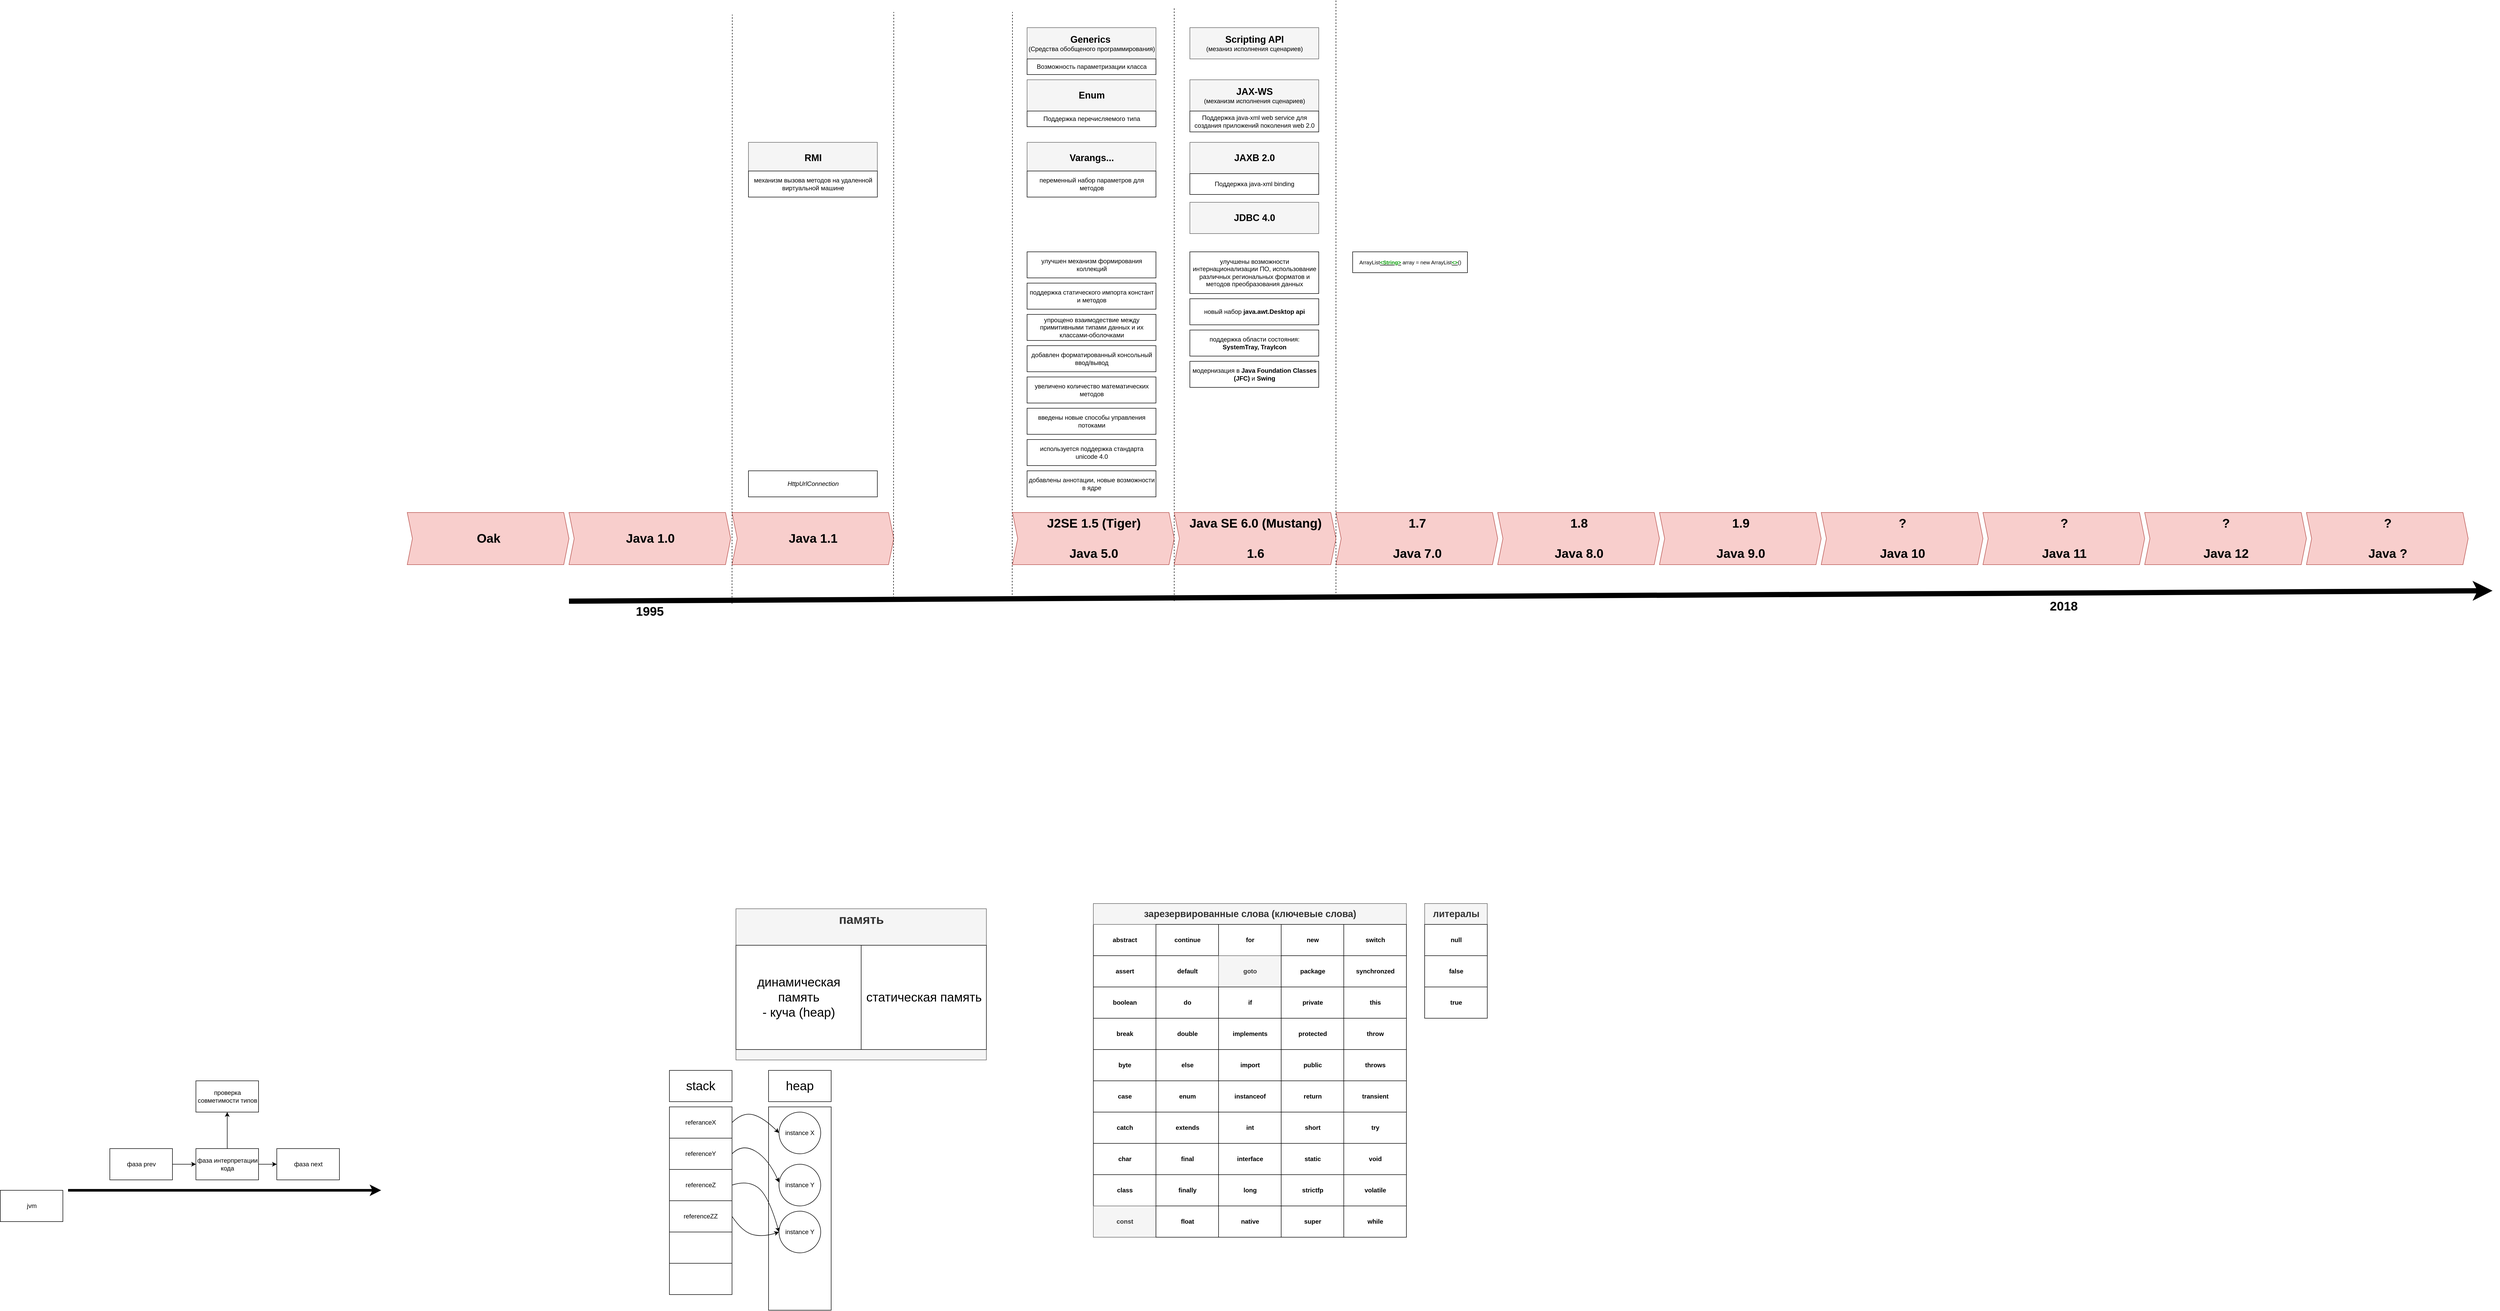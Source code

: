 <mxfile version="10.5.9" type="github"><diagram id="8mum04btYq3lRcXDiM72" name="Page-1"><mxGraphModel dx="9836" dy="5000" grid="1" gridSize="10" guides="1" tooltips="1" connect="1" arrows="1" fold="1" page="1" pageScale="1" pageWidth="1100" pageHeight="850" math="0" shadow="0"><root><mxCell id="0"/><mxCell id="1" parent="0"/><mxCell id="5FjecmDi3CrGirXXyPvW-1" value="&lt;font style=&quot;font-size: 18px&quot;&gt;&lt;b&gt;Generics&lt;/b&gt;&amp;nbsp;&lt;/font&gt;&lt;div&gt;(Средства обобщеного программирования)&lt;/div&gt;" style="rounded=0;whiteSpace=wrap;html=1;fontSize=12;fillColor=#f5f5f5;strokeColor=#666666;" vertex="1" parent="1"><mxGeometry x="-1123.5" y="-1450" width="247" height="60" as="geometry"/></mxCell><mxCell id="5FjecmDi3CrGirXXyPvW-2" value="Java 1.0" style="html=1;shadow=0;dashed=0;align=center;verticalAlign=middle;shape=mxgraph.arrows2.arrow;dy=0;dx=10;notch=10;fontSize=24;fillColor=#f8cecc;strokeColor=#b85450;fontStyle=1" vertex="1" parent="1"><mxGeometry x="-2001.5" y="-520" width="310" height="100" as="geometry"/></mxCell><mxCell id="5FjecmDi3CrGirXXyPvW-3" value="1.7&lt;div&gt;&lt;font style=&quot;font-size: 24px&quot;&gt;&lt;br&gt;&lt;/font&gt;&lt;/div&gt;&lt;div&gt;&lt;font style=&quot;font-size: 24px&quot;&gt;Java 7.0&lt;/font&gt;&lt;/div&gt;" style="html=1;shadow=0;dashed=0;align=center;verticalAlign=middle;shape=mxgraph.arrows2.arrow;dy=0;dx=10;notch=10;fontSize=24;fillColor=#f8cecc;strokeColor=#b85450;fontStyle=1" vertex="1" parent="1"><mxGeometry x="-531.5" y="-520" width="310" height="100" as="geometry"/></mxCell><mxCell id="5FjecmDi3CrGirXXyPvW-4" value="1.8&lt;div&gt;&lt;font style=&quot;font-size: 24px&quot;&gt;&lt;br&gt;&lt;/font&gt;&lt;/div&gt;&lt;div&gt;&lt;font style=&quot;font-size: 24px&quot;&gt;Java 8.0&lt;/font&gt;&lt;/div&gt;" style="html=1;shadow=0;dashed=0;align=center;verticalAlign=middle;shape=mxgraph.arrows2.arrow;dy=0;dx=10;notch=10;fontSize=24;fillColor=#f8cecc;strokeColor=#b85450;fontStyle=1" vertex="1" parent="1"><mxGeometry x="-221.5" y="-520" width="310" height="100" as="geometry"/></mxCell><mxCell id="5FjecmDi3CrGirXXyPvW-5" value="1.9&lt;div&gt;&lt;font style=&quot;font-size: 24px&quot;&gt;&lt;br&gt;&lt;/font&gt;&lt;/div&gt;&lt;div&gt;&lt;font style=&quot;font-size: 24px&quot;&gt;Java 9.0&lt;/font&gt;&lt;/div&gt;" style="html=1;shadow=0;dashed=0;align=center;verticalAlign=middle;shape=mxgraph.arrows2.arrow;dy=0;dx=10;notch=10;fontSize=24;fillColor=#f8cecc;strokeColor=#b85450;fontStyle=1" vertex="1" parent="1"><mxGeometry x="88.5" y="-520" width="310" height="100" as="geometry"/></mxCell><mxCell id="5FjecmDi3CrGirXXyPvW-6" value="&lt;span style=&quot;font-size: 10px&quot;&gt;ArrayList&lt;u&gt;&lt;b&gt;&lt;font color=&quot;#009900&quot;&gt;&amp;lt;String&amp;gt;&lt;/font&gt;&lt;/b&gt;&lt;/u&gt; array = new ArrayList&lt;u&gt;&lt;b&gt;&lt;font color=&quot;#009900&quot;&gt;&amp;lt;&amp;gt;&lt;/font&gt;&lt;/b&gt;&lt;/u&gt;()&lt;/span&gt;" style="rounded=0;whiteSpace=wrap;html=1;fontSize=6;fillColor=#ffffff;strokeColor=#000000;" vertex="1" parent="1"><mxGeometry x="-499.5" y="-1020" width="220" height="40" as="geometry"/></mxCell><mxCell id="5FjecmDi3CrGirXXyPvW-7" value="&lt;div&gt;?&lt;/div&gt;&lt;div&gt;&lt;font style=&quot;font-size: 24px&quot;&gt;&lt;br&gt;&lt;/font&gt;&lt;/div&gt;&lt;div&gt;&lt;font style=&quot;font-size: 24px&quot;&gt;Java 10&lt;/font&gt;&lt;/div&gt;" style="html=1;shadow=0;dashed=0;align=center;verticalAlign=middle;shape=mxgraph.arrows2.arrow;dy=0;dx=10;notch=10;fontSize=24;fillColor=#f8cecc;strokeColor=#b85450;fontStyle=1" vertex="1" parent="1"><mxGeometry x="398.5" y="-520" width="310" height="100" as="geometry"/></mxCell><mxCell id="5FjecmDi3CrGirXXyPvW-8" value="&lt;div&gt;?&lt;/div&gt;&lt;div&gt;&lt;font style=&quot;font-size: 24px&quot;&gt;&lt;br&gt;&lt;/font&gt;&lt;/div&gt;&lt;div&gt;&lt;font style=&quot;font-size: 24px&quot;&gt;Java 11&lt;/font&gt;&lt;/div&gt;" style="html=1;shadow=0;dashed=0;align=center;verticalAlign=middle;shape=mxgraph.arrows2.arrow;dy=0;dx=10;notch=10;fontSize=24;fillColor=#f8cecc;strokeColor=#b85450;fontStyle=1" vertex="1" parent="1"><mxGeometry x="708.5" y="-520" width="310" height="100" as="geometry"/></mxCell><mxCell id="5FjecmDi3CrGirXXyPvW-9" value="&lt;div&gt;?&lt;/div&gt;&lt;div&gt;&lt;font style=&quot;font-size: 24px&quot;&gt;&lt;br&gt;&lt;/font&gt;&lt;/div&gt;&lt;div&gt;&lt;font style=&quot;font-size: 24px&quot;&gt;Java 12&lt;/font&gt;&lt;/div&gt;" style="html=1;shadow=0;dashed=0;align=center;verticalAlign=middle;shape=mxgraph.arrows2.arrow;dy=0;dx=10;notch=10;fontSize=24;fillColor=#f8cecc;strokeColor=#b85450;fontStyle=1" vertex="1" parent="1"><mxGeometry x="1018.5" y="-520" width="310" height="100" as="geometry"/></mxCell><mxCell id="5FjecmDi3CrGirXXyPvW-10" value="" style="endArrow=classic;html=1;strokeWidth=10;" edge="1" parent="1"><mxGeometry width="50" height="50" relative="1" as="geometry"><mxPoint x="-2001.5" y="-350" as="sourcePoint"/><mxPoint x="1685.167" y="-370" as="targetPoint"/></mxGeometry></mxCell><mxCell id="5FjecmDi3CrGirXXyPvW-11" value="Oak" style="html=1;shadow=0;dashed=0;align=center;verticalAlign=middle;shape=mxgraph.arrows2.arrow;dy=0;dx=10;notch=10;fontSize=24;fillColor=#f8cecc;strokeColor=#b85450;fontStyle=1" vertex="1" parent="1"><mxGeometry x="-2311.5" y="-520" width="310" height="100" as="geometry"/></mxCell><mxCell id="5FjecmDi3CrGirXXyPvW-12" value="1995" style="text;html=1;strokeColor=none;fillColor=none;align=center;verticalAlign=middle;whiteSpace=wrap;rounded=0;fontSize=24;fontStyle=1" vertex="1" parent="1"><mxGeometry x="-1884" y="-350" width="75" height="40" as="geometry"/></mxCell><mxCell id="5FjecmDi3CrGirXXyPvW-13" value="2018" style="text;html=1;strokeColor=none;fillColor=none;align=center;verticalAlign=middle;whiteSpace=wrap;rounded=0;fontSize=24;fontStyle=1" vertex="1" parent="1"><mxGeometry x="826.034" y="-360" width="75" height="40" as="geometry"/></mxCell><mxCell id="5FjecmDi3CrGirXXyPvW-14" value="&lt;div&gt;?&lt;/div&gt;&lt;div&gt;&lt;font style=&quot;font-size: 24px&quot;&gt;&lt;br&gt;&lt;/font&gt;&lt;/div&gt;&lt;div&gt;&lt;font style=&quot;font-size: 24px&quot;&gt;Java ?&lt;/font&gt;&lt;/div&gt;" style="html=1;shadow=0;dashed=0;align=center;verticalAlign=middle;shape=mxgraph.arrows2.arrow;dy=0;dx=10;notch=10;fontSize=24;fillColor=#f8cecc;strokeColor=#b85450;fontStyle=1" vertex="1" parent="1"><mxGeometry x="1328.5" y="-520" width="310" height="100" as="geometry"/></mxCell><mxCell id="5FjecmDi3CrGirXXyPvW-15" value="память" style="rounded=0;whiteSpace=wrap;html=1;fontSize=24;verticalAlign=top;fillColor=#f5f5f5;strokeColor=#666666;fontColor=#333333;fontStyle=1" vertex="1" parent="1"><mxGeometry x="-1681.5" y="240" width="480" height="290" as="geometry"/></mxCell><mxCell id="5FjecmDi3CrGirXXyPvW-16" value="динамическая память&lt;br&gt;- куча (heap)&lt;br&gt;" style="rounded=0;whiteSpace=wrap;html=1;fontSize=24;" vertex="1" parent="1"><mxGeometry x="-1681.5" y="310" width="240" height="200" as="geometry"/></mxCell><mxCell id="5FjecmDi3CrGirXXyPvW-17" value="статическая память" style="rounded=0;whiteSpace=wrap;html=1;fontSize=24;" vertex="1" parent="1"><mxGeometry x="-1441.5" y="310" width="240" height="200" as="geometry"/></mxCell><mxCell id="5FjecmDi3CrGirXXyPvW-18" value="heap" style="rounded=0;whiteSpace=wrap;html=1;fontSize=24;" vertex="1" parent="1"><mxGeometry x="-1619" y="550" width="120" height="60" as="geometry"/></mxCell><mxCell id="5FjecmDi3CrGirXXyPvW-19" value="stack" style="rounded=0;whiteSpace=wrap;html=1;fontSize=24;" vertex="1" parent="1"><mxGeometry x="-1809" y="550" width="120" height="60" as="geometry"/></mxCell><mxCell id="5FjecmDi3CrGirXXyPvW-20" value="referanceX" style="rounded=0;whiteSpace=wrap;html=1;fontSize=12;" vertex="1" parent="1"><mxGeometry x="-1809" y="620" width="120" height="60" as="geometry"/></mxCell><mxCell id="5FjecmDi3CrGirXXyPvW-21" value="referenceY" style="rounded=0;whiteSpace=wrap;html=1;fontSize=12;" vertex="1" parent="1"><mxGeometry x="-1809" y="680" width="120" height="60" as="geometry"/></mxCell><mxCell id="5FjecmDi3CrGirXXyPvW-22" value="referenceZ" style="rounded=0;whiteSpace=wrap;html=1;fontSize=12;" vertex="1" parent="1"><mxGeometry x="-1809" y="740" width="120" height="60" as="geometry"/></mxCell><mxCell id="5FjecmDi3CrGirXXyPvW-23" value="referenceZZ" style="rounded=0;whiteSpace=wrap;html=1;fontSize=12;" vertex="1" parent="1"><mxGeometry x="-1809" y="800" width="120" height="60" as="geometry"/></mxCell><mxCell id="5FjecmDi3CrGirXXyPvW-24" value="" style="rounded=0;whiteSpace=wrap;html=1;fontSize=12;" vertex="1" parent="1"><mxGeometry x="-1809" y="860" width="120" height="60" as="geometry"/></mxCell><mxCell id="5FjecmDi3CrGirXXyPvW-25" value="" style="rounded=0;whiteSpace=wrap;html=1;fontSize=24;" vertex="1" parent="1"><mxGeometry x="-1619" y="620" width="120" height="390" as="geometry"/></mxCell><mxCell id="5FjecmDi3CrGirXXyPvW-26" value="instance X" style="ellipse;whiteSpace=wrap;html=1;aspect=fixed;fontSize=12;" vertex="1" parent="1"><mxGeometry x="-1599" y="630" width="80" height="80" as="geometry"/></mxCell><mxCell id="5FjecmDi3CrGirXXyPvW-27" value="" style="curved=1;endArrow=classic;html=1;strokeWidth=1;fontSize=12;exitX=1;exitY=0.5;entryX=0;entryY=0.5;" edge="1" parent="1" source="5FjecmDi3CrGirXXyPvW-20" target="5FjecmDi3CrGirXXyPvW-26"><mxGeometry width="50" height="50" relative="1" as="geometry"><mxPoint x="-1919" y="700" as="sourcePoint"/><mxPoint x="-1869" y="650" as="targetPoint"/><Array as="points"><mxPoint x="-1669" y="630"/><mxPoint x="-1629" y="640"/></Array></mxGeometry></mxCell><mxCell id="5FjecmDi3CrGirXXyPvW-28" value="instance Y" style="ellipse;whiteSpace=wrap;html=1;aspect=fixed;fontSize=12;" vertex="1" parent="1"><mxGeometry x="-1599" y="730" width="80" height="80" as="geometry"/></mxCell><mxCell id="5FjecmDi3CrGirXXyPvW-29" value="" style="curved=1;endArrow=classic;html=1;strokeWidth=1;fontSize=12;entryX=0.001;entryY=0.435;exitX=1;exitY=0.5;entryPerimeter=0;" edge="1" parent="1" source="5FjecmDi3CrGirXXyPvW-21" target="5FjecmDi3CrGirXXyPvW-28"><mxGeometry width="50" height="50" relative="1" as="geometry"><mxPoint x="-1678.952" y="730" as="sourcePoint"/><mxPoint x="-1588.952" y="750" as="targetPoint"/><Array as="points"><mxPoint x="-1669" y="690"/><mxPoint x="-1619" y="720"/></Array></mxGeometry></mxCell><mxCell id="5FjecmDi3CrGirXXyPvW-30" value="instance Y" style="ellipse;whiteSpace=wrap;html=1;aspect=fixed;fontSize=12;" vertex="1" parent="1"><mxGeometry x="-1599" y="820" width="80" height="80" as="geometry"/></mxCell><mxCell id="5FjecmDi3CrGirXXyPvW-31" value="" style="curved=1;endArrow=classic;html=1;strokeWidth=1;fontSize=12;entryX=0;entryY=0.5;exitX=1;exitY=0.5;" edge="1" parent="1" source="5FjecmDi3CrGirXXyPvW-22" target="5FjecmDi3CrGirXXyPvW-30"><mxGeometry width="50" height="50" relative="1" as="geometry"><mxPoint x="-1679" y="810" as="sourcePoint"/><mxPoint x="-1589" y="864.667" as="targetPoint"/><Array as="points"><mxPoint x="-1659" y="760"/><mxPoint x="-1619" y="790"/></Array></mxGeometry></mxCell><mxCell id="5FjecmDi3CrGirXXyPvW-32" value="" style="rounded=0;whiteSpace=wrap;html=1;fontSize=12;" vertex="1" parent="1"><mxGeometry x="-1809" y="920" width="120" height="60" as="geometry"/></mxCell><mxCell id="5FjecmDi3CrGirXXyPvW-33" value="" style="curved=1;endArrow=classic;html=1;strokeWidth=1;fontSize=12;entryX=0;entryY=0.5;exitX=1;exitY=0.5;" edge="1" parent="1" source="5FjecmDi3CrGirXXyPvW-23" target="5FjecmDi3CrGirXXyPvW-30"><mxGeometry width="50" height="50" relative="1" as="geometry"><mxPoint x="-1699" y="850" as="sourcePoint"/><mxPoint x="-1609" y="940" as="targetPoint"/><Array as="points"><mxPoint x="-1669" y="860"/><mxPoint x="-1629" y="870"/></Array></mxGeometry></mxCell><mxCell id="5FjecmDi3CrGirXXyPvW-34" style="edgeStyle=orthogonalEdgeStyle;rounded=0;html=1;exitX=0.5;exitY=0;entryX=0.5;entryY=1;jettySize=auto;orthogonalLoop=1;strokeWidth=1;fontSize=12;" edge="1" parent="1" source="5FjecmDi3CrGirXXyPvW-36" target="5FjecmDi3CrGirXXyPvW-37"><mxGeometry relative="1" as="geometry"/></mxCell><mxCell id="5FjecmDi3CrGirXXyPvW-35" style="edgeStyle=orthogonalEdgeStyle;rounded=0;html=1;exitX=1;exitY=0.5;entryX=0;entryY=0.5;jettySize=auto;orthogonalLoop=1;strokeWidth=1;fontSize=12;" edge="1" parent="1" source="5FjecmDi3CrGirXXyPvW-36" target="5FjecmDi3CrGirXXyPvW-40"><mxGeometry relative="1" as="geometry"/></mxCell><mxCell id="5FjecmDi3CrGirXXyPvW-36" value="фаза интерпретации кода" style="rounded=0;whiteSpace=wrap;html=1;fontSize=12;" vertex="1" parent="1"><mxGeometry x="-2716.5" y="700" width="120" height="60" as="geometry"/></mxCell><mxCell id="5FjecmDi3CrGirXXyPvW-37" value="проверка совметимости типов" style="rounded=0;whiteSpace=wrap;html=1;fontSize=12;" vertex="1" parent="1"><mxGeometry x="-2716.5" y="570" width="120" height="60" as="geometry"/></mxCell><mxCell id="5FjecmDi3CrGirXXyPvW-38" style="edgeStyle=orthogonalEdgeStyle;rounded=0;html=1;exitX=1;exitY=0.5;entryX=0;entryY=0.5;jettySize=auto;orthogonalLoop=1;strokeWidth=1;fontSize=12;" edge="1" parent="1" source="5FjecmDi3CrGirXXyPvW-39" target="5FjecmDi3CrGirXXyPvW-36"><mxGeometry relative="1" as="geometry"/></mxCell><mxCell id="5FjecmDi3CrGirXXyPvW-39" value="фаза prev" style="rounded=0;whiteSpace=wrap;html=1;fontSize=12;" vertex="1" parent="1"><mxGeometry x="-2881.5" y="700" width="120" height="60" as="geometry"/></mxCell><mxCell id="5FjecmDi3CrGirXXyPvW-40" value="фаза next" style="rounded=0;whiteSpace=wrap;html=1;fontSize=12;" vertex="1" parent="1"><mxGeometry x="-2561.5" y="700" width="120" height="60" as="geometry"/></mxCell><mxCell id="5FjecmDi3CrGirXXyPvW-41" value="" style="endArrow=classic;html=1;strokeWidth=5;fontSize=12;" edge="1" parent="1"><mxGeometry width="50" height="50" relative="1" as="geometry"><mxPoint x="-2961.5" y="780" as="sourcePoint"/><mxPoint x="-2361.5" y="780" as="targetPoint"/></mxGeometry></mxCell><mxCell id="5FjecmDi3CrGirXXyPvW-42" value="jvm" style="rounded=0;whiteSpace=wrap;html=1;fontSize=12;" vertex="1" parent="1"><mxGeometry x="-3091.5" y="780" width="120" height="60" as="geometry"/></mxCell><mxCell id="5FjecmDi3CrGirXXyPvW-43" value="abstract" style="rounded=0;whiteSpace=wrap;html=1;fontSize=12;fontStyle=1" vertex="1" parent="1"><mxGeometry x="-996.5" y="270" width="120" height="60" as="geometry"/></mxCell><mxCell id="5FjecmDi3CrGirXXyPvW-44" value="зарезервированные слова (ключевые слова)" style="text;html=1;strokeColor=#666666;fillColor=#f5f5f5;align=center;verticalAlign=middle;whiteSpace=wrap;rounded=0;fontSize=18;fontStyle=1;fontColor=#333333;" vertex="1" parent="1"><mxGeometry x="-996.5" y="230" width="600" height="40" as="geometry"/></mxCell><mxCell id="5FjecmDi3CrGirXXyPvW-45" value="assert" style="rounded=0;whiteSpace=wrap;html=1;fontSize=12;fontStyle=1" vertex="1" parent="1"><mxGeometry x="-996.5" y="330" width="120" height="60" as="geometry"/></mxCell><mxCell id="5FjecmDi3CrGirXXyPvW-46" value="boolean" style="rounded=0;whiteSpace=wrap;html=1;fontSize=12;fontStyle=1" vertex="1" parent="1"><mxGeometry x="-996.5" y="390" width="120" height="60" as="geometry"/></mxCell><mxCell id="5FjecmDi3CrGirXXyPvW-47" value="break" style="rounded=0;whiteSpace=wrap;html=1;fontSize=12;fontStyle=1" vertex="1" parent="1"><mxGeometry x="-996.5" y="450" width="120" height="60" as="geometry"/></mxCell><mxCell id="5FjecmDi3CrGirXXyPvW-48" value="byte" style="rounded=0;whiteSpace=wrap;html=1;fontSize=12;fontStyle=1" vertex="1" parent="1"><mxGeometry x="-996.5" y="510" width="120" height="60" as="geometry"/></mxCell><mxCell id="5FjecmDi3CrGirXXyPvW-49" value="case" style="rounded=0;whiteSpace=wrap;html=1;fontSize=12;fontStyle=1" vertex="1" parent="1"><mxGeometry x="-996.5" y="570" width="120" height="60" as="geometry"/></mxCell><mxCell id="5FjecmDi3CrGirXXyPvW-50" value="catch" style="rounded=0;whiteSpace=wrap;html=1;fontSize=12;fontStyle=1" vertex="1" parent="1"><mxGeometry x="-996.5" y="630" width="120" height="60" as="geometry"/></mxCell><mxCell id="5FjecmDi3CrGirXXyPvW-51" value="char" style="rounded=0;whiteSpace=wrap;html=1;fontSize=12;fontStyle=1" vertex="1" parent="1"><mxGeometry x="-996.5" y="690" width="120" height="60" as="geometry"/></mxCell><mxCell id="5FjecmDi3CrGirXXyPvW-52" value="class" style="rounded=0;whiteSpace=wrap;html=1;fontSize=12;fontStyle=1" vertex="1" parent="1"><mxGeometry x="-996.5" y="750" width="120" height="60" as="geometry"/></mxCell><mxCell id="5FjecmDi3CrGirXXyPvW-53" value="const" style="rounded=0;whiteSpace=wrap;html=1;fontSize=12;fontStyle=1;fillColor=#f5f5f5;strokeColor=#666666;fontColor=#333333;" vertex="1" parent="1"><mxGeometry x="-996.5" y="810" width="120" height="60" as="geometry"/></mxCell><mxCell id="5FjecmDi3CrGirXXyPvW-54" value="continue" style="rounded=0;whiteSpace=wrap;html=1;fontSize=12;fontStyle=1" vertex="1" parent="1"><mxGeometry x="-876.5" y="270" width="120" height="60" as="geometry"/></mxCell><mxCell id="5FjecmDi3CrGirXXyPvW-55" value="default" style="rounded=0;whiteSpace=wrap;html=1;fontSize=12;fontStyle=1" vertex="1" parent="1"><mxGeometry x="-876.5" y="330" width="120" height="60" as="geometry"/></mxCell><mxCell id="5FjecmDi3CrGirXXyPvW-56" value="do" style="rounded=0;whiteSpace=wrap;html=1;fontSize=12;fontStyle=1" vertex="1" parent="1"><mxGeometry x="-876.5" y="390" width="120" height="60" as="geometry"/></mxCell><mxCell id="5FjecmDi3CrGirXXyPvW-57" value="double" style="rounded=0;whiteSpace=wrap;html=1;fontSize=12;fontStyle=1" vertex="1" parent="1"><mxGeometry x="-876.5" y="450" width="120" height="60" as="geometry"/></mxCell><mxCell id="5FjecmDi3CrGirXXyPvW-58" value="else" style="rounded=0;whiteSpace=wrap;html=1;fontSize=12;fontStyle=1" vertex="1" parent="1"><mxGeometry x="-876.5" y="510" width="120" height="60" as="geometry"/></mxCell><mxCell id="5FjecmDi3CrGirXXyPvW-59" value="enum" style="rounded=0;whiteSpace=wrap;html=1;fontSize=12;fontStyle=1" vertex="1" parent="1"><mxGeometry x="-876.5" y="570" width="120" height="60" as="geometry"/></mxCell><mxCell id="5FjecmDi3CrGirXXyPvW-60" value="extends" style="rounded=0;whiteSpace=wrap;html=1;fontSize=12;fontStyle=1" vertex="1" parent="1"><mxGeometry x="-876.5" y="630" width="120" height="60" as="geometry"/></mxCell><mxCell id="5FjecmDi3CrGirXXyPvW-61" value="final" style="rounded=0;whiteSpace=wrap;html=1;fontSize=12;fontStyle=1" vertex="1" parent="1"><mxGeometry x="-876.5" y="690" width="120" height="60" as="geometry"/></mxCell><mxCell id="5FjecmDi3CrGirXXyPvW-62" value="finally" style="rounded=0;whiteSpace=wrap;html=1;fontSize=12;fontStyle=1" vertex="1" parent="1"><mxGeometry x="-876.5" y="750" width="120" height="60" as="geometry"/></mxCell><mxCell id="5FjecmDi3CrGirXXyPvW-63" value="float" style="rounded=0;whiteSpace=wrap;html=1;fontSize=12;fontStyle=1" vertex="1" parent="1"><mxGeometry x="-876.5" y="810" width="120" height="60" as="geometry"/></mxCell><mxCell id="5FjecmDi3CrGirXXyPvW-64" value="for" style="rounded=0;whiteSpace=wrap;html=1;fontSize=12;fontStyle=1" vertex="1" parent="1"><mxGeometry x="-756.5" y="270" width="120" height="60" as="geometry"/></mxCell><mxCell id="5FjecmDi3CrGirXXyPvW-65" value="goto" style="rounded=0;whiteSpace=wrap;html=1;fontSize=12;fontStyle=1;fillColor=#f5f5f5;strokeColor=#666666;fontColor=#333333;" vertex="1" parent="1"><mxGeometry x="-756.5" y="330" width="120" height="60" as="geometry"/></mxCell><mxCell id="5FjecmDi3CrGirXXyPvW-66" value="if" style="rounded=0;whiteSpace=wrap;html=1;fontSize=12;fontStyle=1" vertex="1" parent="1"><mxGeometry x="-756.5" y="390" width="120" height="60" as="geometry"/></mxCell><mxCell id="5FjecmDi3CrGirXXyPvW-67" value="implements" style="rounded=0;whiteSpace=wrap;html=1;fontSize=12;fontStyle=1" vertex="1" parent="1"><mxGeometry x="-756.5" y="450" width="120" height="60" as="geometry"/></mxCell><mxCell id="5FjecmDi3CrGirXXyPvW-68" value="import" style="rounded=0;whiteSpace=wrap;html=1;fontSize=12;fontStyle=1" vertex="1" parent="1"><mxGeometry x="-756.5" y="510" width="120" height="60" as="geometry"/></mxCell><mxCell id="5FjecmDi3CrGirXXyPvW-69" value="instanceof" style="rounded=0;whiteSpace=wrap;html=1;fontSize=12;fontStyle=1" vertex="1" parent="1"><mxGeometry x="-756.5" y="570" width="120" height="60" as="geometry"/></mxCell><mxCell id="5FjecmDi3CrGirXXyPvW-70" value="int" style="rounded=0;whiteSpace=wrap;html=1;fontSize=12;fontStyle=1" vertex="1" parent="1"><mxGeometry x="-756.5" y="630" width="120" height="60" as="geometry"/></mxCell><mxCell id="5FjecmDi3CrGirXXyPvW-71" value="interface" style="rounded=0;whiteSpace=wrap;html=1;fontSize=12;fontStyle=1" vertex="1" parent="1"><mxGeometry x="-756.5" y="690" width="120" height="60" as="geometry"/></mxCell><mxCell id="5FjecmDi3CrGirXXyPvW-72" value="long" style="rounded=0;whiteSpace=wrap;html=1;fontSize=12;fontStyle=1" vertex="1" parent="1"><mxGeometry x="-756.5" y="750" width="120" height="60" as="geometry"/></mxCell><mxCell id="5FjecmDi3CrGirXXyPvW-73" value="native" style="rounded=0;whiteSpace=wrap;html=1;fontSize=12;fontStyle=1" vertex="1" parent="1"><mxGeometry x="-756.5" y="810" width="120" height="60" as="geometry"/></mxCell><mxCell id="5FjecmDi3CrGirXXyPvW-74" value="new" style="rounded=0;whiteSpace=wrap;html=1;fontSize=12;fontStyle=1" vertex="1" parent="1"><mxGeometry x="-636.5" y="270" width="120" height="60" as="geometry"/></mxCell><mxCell id="5FjecmDi3CrGirXXyPvW-75" value="package" style="rounded=0;whiteSpace=wrap;html=1;fontSize=12;fontStyle=1" vertex="1" parent="1"><mxGeometry x="-636.5" y="330" width="120" height="60" as="geometry"/></mxCell><mxCell id="5FjecmDi3CrGirXXyPvW-76" value="private" style="rounded=0;whiteSpace=wrap;html=1;fontSize=12;fontStyle=1" vertex="1" parent="1"><mxGeometry x="-636.5" y="390" width="120" height="60" as="geometry"/></mxCell><mxCell id="5FjecmDi3CrGirXXyPvW-77" value="protected" style="rounded=0;whiteSpace=wrap;html=1;fontSize=12;fontStyle=1" vertex="1" parent="1"><mxGeometry x="-636.5" y="450" width="120" height="60" as="geometry"/></mxCell><mxCell id="5FjecmDi3CrGirXXyPvW-78" value="public" style="rounded=0;whiteSpace=wrap;html=1;fontSize=12;fontStyle=1" vertex="1" parent="1"><mxGeometry x="-636.5" y="510" width="120" height="60" as="geometry"/></mxCell><mxCell id="5FjecmDi3CrGirXXyPvW-79" value="return" style="rounded=0;whiteSpace=wrap;html=1;fontSize=12;fontStyle=1" vertex="1" parent="1"><mxGeometry x="-636.5" y="570" width="120" height="60" as="geometry"/></mxCell><mxCell id="5FjecmDi3CrGirXXyPvW-80" value="short" style="rounded=0;whiteSpace=wrap;html=1;fontSize=12;fontStyle=1" vertex="1" parent="1"><mxGeometry x="-636.5" y="630" width="120" height="60" as="geometry"/></mxCell><mxCell id="5FjecmDi3CrGirXXyPvW-81" value="static" style="rounded=0;whiteSpace=wrap;html=1;fontSize=12;fontStyle=1" vertex="1" parent="1"><mxGeometry x="-636.5" y="690" width="120" height="60" as="geometry"/></mxCell><mxCell id="5FjecmDi3CrGirXXyPvW-82" value="strictfp" style="rounded=0;whiteSpace=wrap;html=1;fontSize=12;fontStyle=1" vertex="1" parent="1"><mxGeometry x="-636.5" y="750" width="120" height="60" as="geometry"/></mxCell><mxCell id="5FjecmDi3CrGirXXyPvW-83" value="super" style="rounded=0;whiteSpace=wrap;html=1;fontSize=12;fontStyle=1" vertex="1" parent="1"><mxGeometry x="-636.5" y="810" width="120" height="60" as="geometry"/></mxCell><mxCell id="5FjecmDi3CrGirXXyPvW-84" value="switch" style="rounded=0;whiteSpace=wrap;html=1;fontSize=12;fontStyle=1" vertex="1" parent="1"><mxGeometry x="-516.5" y="270" width="120" height="60" as="geometry"/></mxCell><mxCell id="5FjecmDi3CrGirXXyPvW-85" value="synchronzed" style="rounded=0;whiteSpace=wrap;html=1;fontSize=12;fontStyle=1" vertex="1" parent="1"><mxGeometry x="-516.5" y="330" width="120" height="60" as="geometry"/></mxCell><mxCell id="5FjecmDi3CrGirXXyPvW-86" value="this" style="rounded=0;whiteSpace=wrap;html=1;fontSize=12;fontStyle=1" vertex="1" parent="1"><mxGeometry x="-516.5" y="390" width="120" height="60" as="geometry"/></mxCell><mxCell id="5FjecmDi3CrGirXXyPvW-87" value="throw" style="rounded=0;whiteSpace=wrap;html=1;fontSize=12;fontStyle=1" vertex="1" parent="1"><mxGeometry x="-516.5" y="450" width="120" height="60" as="geometry"/></mxCell><mxCell id="5FjecmDi3CrGirXXyPvW-88" value="throws" style="rounded=0;whiteSpace=wrap;html=1;fontSize=12;fontStyle=1" vertex="1" parent="1"><mxGeometry x="-516.5" y="510" width="120" height="60" as="geometry"/></mxCell><mxCell id="5FjecmDi3CrGirXXyPvW-89" value="transient" style="rounded=0;whiteSpace=wrap;html=1;fontSize=12;fontStyle=1" vertex="1" parent="1"><mxGeometry x="-516.5" y="570" width="120" height="60" as="geometry"/></mxCell><mxCell id="5FjecmDi3CrGirXXyPvW-90" value="try" style="rounded=0;whiteSpace=wrap;html=1;fontSize=12;fontStyle=1" vertex="1" parent="1"><mxGeometry x="-516.5" y="630" width="120" height="60" as="geometry"/></mxCell><mxCell id="5FjecmDi3CrGirXXyPvW-91" value="void" style="rounded=0;whiteSpace=wrap;html=1;fontSize=12;fontStyle=1" vertex="1" parent="1"><mxGeometry x="-516.5" y="690" width="120" height="60" as="geometry"/></mxCell><mxCell id="5FjecmDi3CrGirXXyPvW-92" value="volatile" style="rounded=0;whiteSpace=wrap;html=1;fontSize=12;fontStyle=1" vertex="1" parent="1"><mxGeometry x="-516.5" y="750" width="120" height="60" as="geometry"/></mxCell><mxCell id="5FjecmDi3CrGirXXyPvW-93" value="while" style="rounded=0;whiteSpace=wrap;html=1;fontSize=12;fontStyle=1" vertex="1" parent="1"><mxGeometry x="-516.5" y="810" width="120" height="60" as="geometry"/></mxCell><mxCell id="5FjecmDi3CrGirXXyPvW-94" value="литералы" style="text;html=1;strokeColor=#666666;fillColor=#f5f5f5;align=center;verticalAlign=middle;whiteSpace=wrap;rounded=0;fontSize=18;fontStyle=1;fontColor=#333333;" vertex="1" parent="1"><mxGeometry x="-361.5" y="230" width="120" height="40" as="geometry"/></mxCell><mxCell id="5FjecmDi3CrGirXXyPvW-95" value="null" style="rounded=0;whiteSpace=wrap;html=1;fontSize=12;fontStyle=1" vertex="1" parent="1"><mxGeometry x="-361.5" y="270" width="120" height="60" as="geometry"/></mxCell><mxCell id="5FjecmDi3CrGirXXyPvW-96" value="false" style="rounded=0;whiteSpace=wrap;html=1;fontSize=12;fontStyle=1" vertex="1" parent="1"><mxGeometry x="-361.5" y="330" width="120" height="60" as="geometry"/></mxCell><mxCell id="5FjecmDi3CrGirXXyPvW-97" value="true" style="rounded=0;whiteSpace=wrap;html=1;fontSize=12;fontStyle=1" vertex="1" parent="1"><mxGeometry x="-361.5" y="390" width="120" height="60" as="geometry"/></mxCell><mxCell id="5FjecmDi3CrGirXXyPvW-98" value="Возможность параметризации класса" style="rounded=0;whiteSpace=wrap;html=1;fontSize=12;" vertex="1" parent="1"><mxGeometry x="-1123.5" y="-1390" width="247" height="30" as="geometry"/></mxCell><mxCell id="5FjecmDi3CrGirXXyPvW-99" value="&lt;span style=&quot;font-size: 18px&quot;&gt;&lt;b&gt;Enum&lt;br&gt;&lt;/b&gt;&lt;/span&gt;" style="rounded=0;whiteSpace=wrap;html=1;fontSize=12;fillColor=#f5f5f5;strokeColor=#666666;" vertex="1" parent="1"><mxGeometry x="-1123.5" y="-1350" width="247" height="60" as="geometry"/></mxCell><mxCell id="5FjecmDi3CrGirXXyPvW-100" value="Поддержка перечисляемого типа" style="rounded=0;whiteSpace=wrap;html=1;fontSize=12;" vertex="1" parent="1"><mxGeometry x="-1123.5" y="-1290" width="247" height="30" as="geometry"/></mxCell><mxCell id="5FjecmDi3CrGirXXyPvW-101" value="" style="endArrow=none;dashed=1;html=1;strokeWidth=1;fontSize=5;" edge="1" parent="1"><mxGeometry width="50" height="50" relative="1" as="geometry"><mxPoint x="-1152" y="-350" as="sourcePoint"/><mxPoint x="-1151.5" y="-1480" as="targetPoint"/></mxGeometry></mxCell><mxCell id="5FjecmDi3CrGirXXyPvW-102" value="" style="endArrow=none;dashed=1;html=1;strokeWidth=1;fontSize=5;" edge="1" parent="1"><mxGeometry width="50" height="50" relative="1" as="geometry"><mxPoint x="-841.5" y="-350" as="sourcePoint"/><mxPoint x="-841.5" y="-1489" as="targetPoint"/></mxGeometry></mxCell><mxCell id="5FjecmDi3CrGirXXyPvW-103" value="упрощено взаимодествие между примитивными типами данных и их классами-оболочками" style="rounded=0;whiteSpace=wrap;html=1;fontSize=12;" vertex="1" parent="1"><mxGeometry x="-1123.5" y="-900" width="247" height="50" as="geometry"/></mxCell><mxCell id="5FjecmDi3CrGirXXyPvW-104" value="&lt;span style=&quot;font-size: 18px&quot;&gt;&lt;b&gt;Varangs...&lt;br&gt;&lt;/b&gt;&lt;/span&gt;" style="rounded=0;whiteSpace=wrap;html=1;fontSize=12;fillColor=#f5f5f5;strokeColor=#666666;" vertex="1" parent="1"><mxGeometry x="-1123.5" y="-1230" width="247" height="60" as="geometry"/></mxCell><mxCell id="5FjecmDi3CrGirXXyPvW-105" value="переменный набор параметров для методов" style="rounded=0;whiteSpace=wrap;html=1;fontSize=12;" vertex="1" parent="1"><mxGeometry x="-1123.5" y="-1175" width="247" height="50" as="geometry"/></mxCell><mxCell id="5FjecmDi3CrGirXXyPvW-106" value="поддержка статического импорта констант и методов" style="rounded=0;whiteSpace=wrap;html=1;fontSize=12;" vertex="1" parent="1"><mxGeometry x="-1123.5" y="-960" width="247" height="50" as="geometry"/></mxCell><mxCell id="5FjecmDi3CrGirXXyPvW-107" value="улучшен механизм формирования коллекций" style="rounded=0;whiteSpace=wrap;html=1;fontSize=12;" vertex="1" parent="1"><mxGeometry x="-1123.5" y="-1020" width="247" height="50" as="geometry"/></mxCell><mxCell id="5FjecmDi3CrGirXXyPvW-108" value="добавлен форматированный консольный ввод/вывод" style="rounded=0;whiteSpace=wrap;html=1;fontSize=12;" vertex="1" parent="1"><mxGeometry x="-1123.5" y="-840" width="247" height="50" as="geometry"/></mxCell><mxCell id="5FjecmDi3CrGirXXyPvW-109" value="увеличено количество математических методов" style="rounded=0;whiteSpace=wrap;html=1;fontSize=12;" vertex="1" parent="1"><mxGeometry x="-1123.5" y="-780" width="247" height="50" as="geometry"/></mxCell><mxCell id="5FjecmDi3CrGirXXyPvW-110" value="введены новые способы управления потоками" style="rounded=0;whiteSpace=wrap;html=1;fontSize=12;" vertex="1" parent="1"><mxGeometry x="-1123.5" y="-720" width="247" height="50" as="geometry"/></mxCell><mxCell id="5FjecmDi3CrGirXXyPvW-111" value="используется поддержка стандарта &lt;br&gt;unicode 4.0" style="rounded=0;whiteSpace=wrap;html=1;fontSize=12;" vertex="1" parent="1"><mxGeometry x="-1123.5" y="-660" width="247" height="50" as="geometry"/></mxCell><mxCell id="5FjecmDi3CrGirXXyPvW-112" value="добавлены аннотации, новые возможности в ядре" style="rounded=0;whiteSpace=wrap;html=1;fontSize=12;" vertex="1" parent="1"><mxGeometry x="-1123.5" y="-600" width="247" height="50" as="geometry"/></mxCell><mxCell id="5FjecmDi3CrGirXXyPvW-113" value="" style="endArrow=none;dashed=1;html=1;strokeWidth=1;fontSize=5;" edge="1" parent="1"><mxGeometry width="50" height="50" relative="1" as="geometry"><mxPoint x="-531.5" y="-353" as="sourcePoint"/><mxPoint x="-531.5" y="-1502" as="targetPoint"/></mxGeometry></mxCell><mxCell id="5FjecmDi3CrGirXXyPvW-114" value="J2SE 1.5 (Tiger)&lt;div&gt;&lt;font style=&quot;font-size: 24px&quot;&gt;&lt;br&gt;&lt;/font&gt;&lt;/div&gt;&lt;div&gt;&lt;font style=&quot;font-size: 24px&quot;&gt;Java 5.0&lt;/font&gt;&lt;/div&gt;" style="html=1;shadow=0;dashed=0;align=center;verticalAlign=middle;shape=mxgraph.arrows2.arrow;dy=0;dx=10;notch=10;fontSize=24;fillColor=#f8cecc;strokeColor=#b85450;fontStyle=1" vertex="1" parent="1"><mxGeometry x="-1151.5" y="-520" width="310" height="100" as="geometry"/></mxCell><mxCell id="5FjecmDi3CrGirXXyPvW-115" value="Java SE 6.0&amp;nbsp;(Mustang)&lt;br&gt;&lt;br&gt;1.6&lt;br&gt;" style="html=1;shadow=0;dashed=0;align=center;verticalAlign=middle;shape=mxgraph.arrows2.arrow;dy=0;dx=10;notch=10;fontSize=24;fillColor=#f8cecc;strokeColor=#b85450;fontStyle=1" vertex="1" parent="1"><mxGeometry x="-841.5" y="-520" width="310" height="100" as="geometry"/></mxCell><mxCell id="5FjecmDi3CrGirXXyPvW-116" value="&lt;span style=&quot;font-size: 18px&quot;&gt;&lt;b&gt;Scripting API&lt;/b&gt;&lt;/span&gt;&lt;br&gt;&lt;div&gt;(мезаниз исполнения сценариев)&lt;/div&gt;" style="rounded=0;whiteSpace=wrap;html=1;fontSize=12;fillColor=#f5f5f5;strokeColor=#666666;" vertex="1" parent="1"><mxGeometry x="-811.5" y="-1450" width="247" height="60" as="geometry"/></mxCell><mxCell id="5FjecmDi3CrGirXXyPvW-117" value="&lt;span style=&quot;font-size: 18px&quot;&gt;&lt;b&gt;JAX-WS&lt;/b&gt;&lt;/span&gt;&lt;br&gt;&lt;div&gt;(механизм исполнения сценариев)&lt;/div&gt;" style="rounded=0;whiteSpace=wrap;html=1;fontSize=12;fillColor=#f5f5f5;strokeColor=#666666;" vertex="1" parent="1"><mxGeometry x="-811.5" y="-1350" width="247" height="60" as="geometry"/></mxCell><mxCell id="5FjecmDi3CrGirXXyPvW-118" value="Поддержка java-xml web service для создания приложений поколения web 2.0" style="rounded=0;whiteSpace=wrap;html=1;fontSize=12;" vertex="1" parent="1"><mxGeometry x="-811.5" y="-1290" width="247" height="40" as="geometry"/></mxCell><mxCell id="5FjecmDi3CrGirXXyPvW-119" value="улучшены возможности интернационализации ПО, использование различных региональных форматов и методов преобразования данных" style="rounded=0;whiteSpace=wrap;html=1;fontSize=12;" vertex="1" parent="1"><mxGeometry x="-811.5" y="-1020" width="247" height="80" as="geometry"/></mxCell><mxCell id="5FjecmDi3CrGirXXyPvW-120" value="новый набор &lt;b&gt;java.awt.Desktop api&lt;/b&gt;" style="rounded=0;whiteSpace=wrap;html=1;fontSize=12;" vertex="1" parent="1"><mxGeometry x="-811.5" y="-930" width="247" height="50" as="geometry"/></mxCell><mxCell id="5FjecmDi3CrGirXXyPvW-121" value="поддержка области состояния:&lt;br&gt;&lt;b&gt;SystemTray, TrayIcon&lt;/b&gt;&lt;br&gt;" style="rounded=0;whiteSpace=wrap;html=1;fontSize=12;" vertex="1" parent="1"><mxGeometry x="-811.5" y="-870" width="247" height="50" as="geometry"/></mxCell><mxCell id="5FjecmDi3CrGirXXyPvW-122" value="модернизация в &lt;b&gt;Java Foundation Classes (JFC)&lt;/b&gt; и &lt;b&gt;Swing&lt;/b&gt;&lt;br&gt;" style="rounded=0;whiteSpace=wrap;html=1;fontSize=12;" vertex="1" parent="1"><mxGeometry x="-811.5" y="-810" width="247" height="50" as="geometry"/></mxCell><mxCell id="5FjecmDi3CrGirXXyPvW-123" value="&lt;span style=&quot;font-size: 18px&quot;&gt;&lt;b&gt;JAXB 2.0&lt;br&gt;&lt;/b&gt;&lt;/span&gt;" style="rounded=0;whiteSpace=wrap;html=1;fontSize=12;fillColor=#f5f5f5;strokeColor=#666666;" vertex="1" parent="1"><mxGeometry x="-811.5" y="-1230" width="247" height="60" as="geometry"/></mxCell><mxCell id="5FjecmDi3CrGirXXyPvW-124" value="Поддержка java-xml binding" style="rounded=0;whiteSpace=wrap;html=1;fontSize=12;" vertex="1" parent="1"><mxGeometry x="-811.5" y="-1170" width="247" height="40" as="geometry"/></mxCell><mxCell id="5FjecmDi3CrGirXXyPvW-125" value="&lt;span style=&quot;font-size: 18px&quot;&gt;&lt;b&gt;JDBC 4.0&lt;br&gt;&lt;/b&gt;&lt;/span&gt;" style="rounded=0;whiteSpace=wrap;html=1;fontSize=12;fillColor=#f5f5f5;strokeColor=#666666;" vertex="1" parent="1"><mxGeometry x="-811.5" y="-1115" width="247" height="60" as="geometry"/></mxCell><mxCell id="5FjecmDi3CrGirXXyPvW-126" value="Java 1.1" style="html=1;shadow=0;dashed=0;align=center;verticalAlign=middle;shape=mxgraph.arrows2.arrow;dy=0;dx=10;notch=10;fontSize=24;fillColor=#f8cecc;strokeColor=#b85450;fontStyle=1" vertex="1" parent="1"><mxGeometry x="-1689" y="-520" width="310" height="100" as="geometry"/></mxCell><mxCell id="5FjecmDi3CrGirXXyPvW-127" value="" style="endArrow=none;dashed=1;html=1;strokeWidth=1;fontSize=5;" edge="1" parent="1"><mxGeometry width="50" height="50" relative="1" as="geometry"><mxPoint x="-1689" y="-345" as="sourcePoint"/><mxPoint x="-1688.5" y="-1475" as="targetPoint"/></mxGeometry></mxCell><mxCell id="5FjecmDi3CrGirXXyPvW-128" value="" style="endArrow=none;dashed=1;html=1;strokeWidth=1;fontSize=5;" edge="1" parent="1"><mxGeometry width="50" height="50" relative="1" as="geometry"><mxPoint x="-1379.5" y="-350" as="sourcePoint"/><mxPoint x="-1379" y="-1480" as="targetPoint"/></mxGeometry></mxCell><mxCell id="5FjecmDi3CrGirXXyPvW-129" value="HttpUrlConnection" style="rounded=0;whiteSpace=wrap;html=1;fontSize=12;fontStyle=2" vertex="1" parent="1"><mxGeometry x="-1657.5" y="-600" width="247" height="50" as="geometry"/></mxCell><mxCell id="5FjecmDi3CrGirXXyPvW-130" value="&lt;span style=&quot;font-size: 18px&quot;&gt;&lt;b&gt;RMI&lt;br&gt;&lt;/b&gt;&lt;/span&gt;" style="rounded=0;whiteSpace=wrap;html=1;fontSize=12;fillColor=#f5f5f5;strokeColor=#666666;" vertex="1" parent="1"><mxGeometry x="-1657.5" y="-1230" width="247" height="60" as="geometry"/></mxCell><mxCell id="5FjecmDi3CrGirXXyPvW-131" value="механизм вызова методов на удаленной виртуальной машине" style="rounded=0;whiteSpace=wrap;html=1;fontSize=12;" vertex="1" parent="1"><mxGeometry x="-1657.5" y="-1175" width="247" height="50" as="geometry"/></mxCell></root></mxGraphModel></diagram></mxfile>